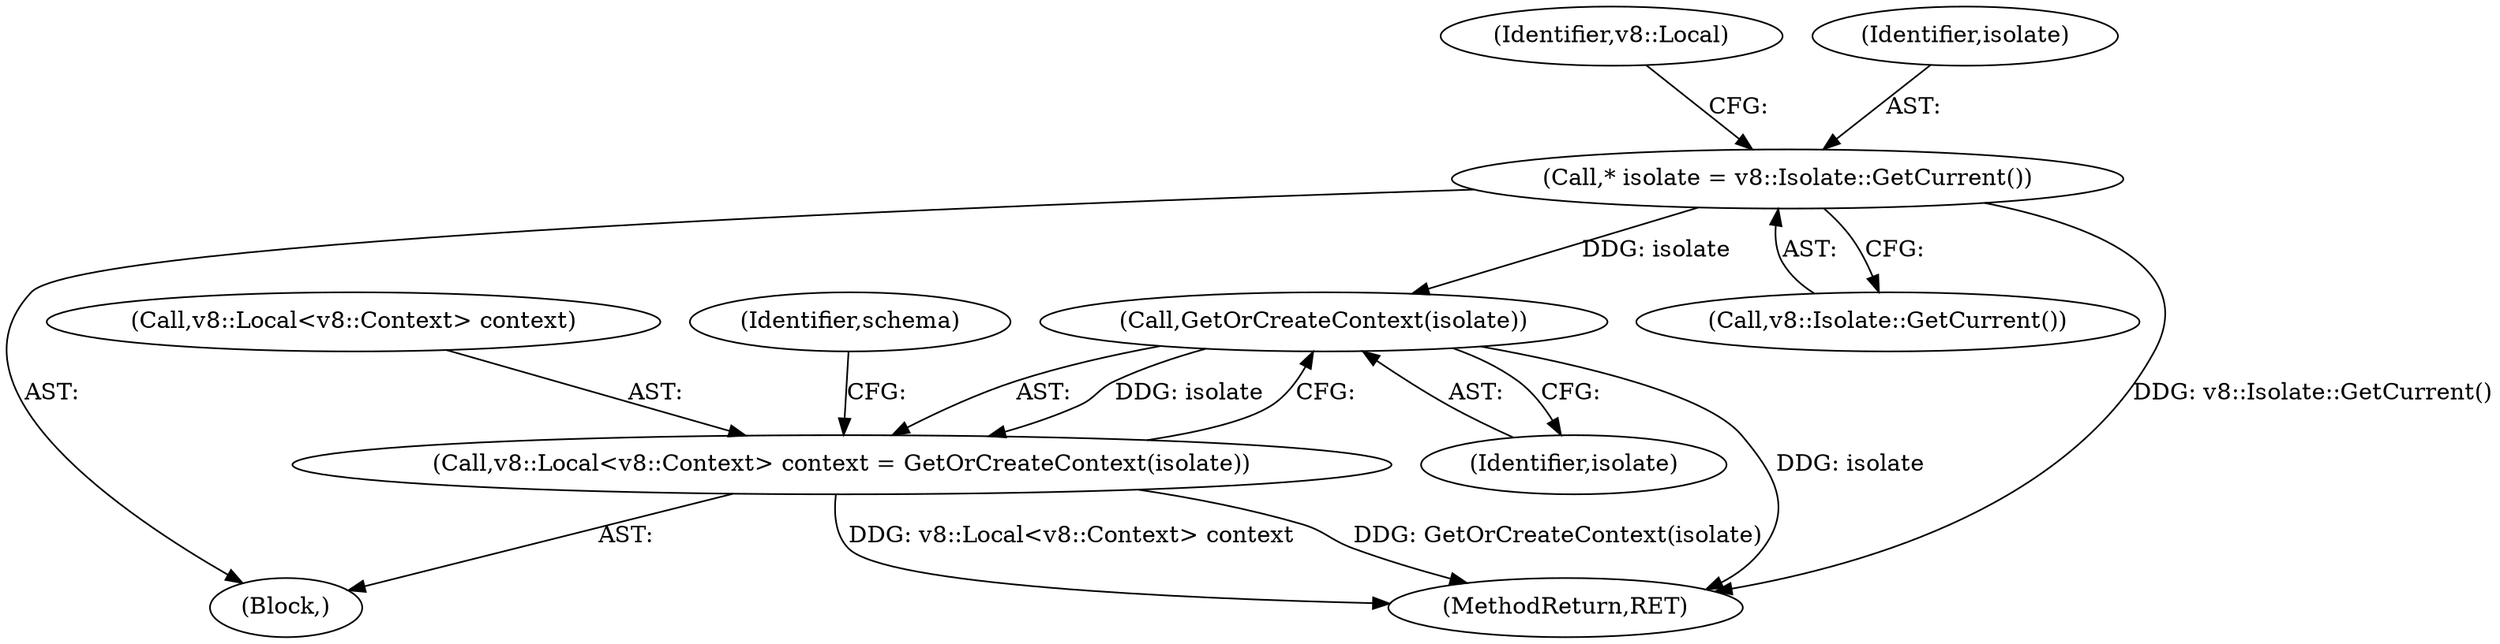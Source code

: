 digraph "0_Chrome_5fb2548448bd1b76a59d941b729d7a7f90d53bc8@pointer" {
"1000133" [label="(Call,GetOrCreateContext(isolate))"];
"1000123" [label="(Call,* isolate = v8::Isolate::GetCurrent())"];
"1000127" [label="(Call,v8::Local<v8::Context> context = GetOrCreateContext(isolate))"];
"1000128" [label="(Call,v8::Local<v8::Context> context)"];
"1000102" [label="(Block,)"];
"1000129" [label="(Identifier,v8::Local)"];
"1000125" [label="(Call,v8::Isolate::GetCurrent())"];
"1000124" [label="(Identifier,isolate)"];
"1000167" [label="(MethodReturn,RET)"];
"1000133" [label="(Call,GetOrCreateContext(isolate))"];
"1000123" [label="(Call,* isolate = v8::Isolate::GetCurrent())"];
"1000134" [label="(Identifier,isolate)"];
"1000127" [label="(Call,v8::Local<v8::Context> context = GetOrCreateContext(isolate))"];
"1000138" [label="(Identifier,schema)"];
"1000133" -> "1000127"  [label="AST: "];
"1000133" -> "1000134"  [label="CFG: "];
"1000134" -> "1000133"  [label="AST: "];
"1000127" -> "1000133"  [label="CFG: "];
"1000133" -> "1000167"  [label="DDG: isolate"];
"1000133" -> "1000127"  [label="DDG: isolate"];
"1000123" -> "1000133"  [label="DDG: isolate"];
"1000123" -> "1000102"  [label="AST: "];
"1000123" -> "1000125"  [label="CFG: "];
"1000124" -> "1000123"  [label="AST: "];
"1000125" -> "1000123"  [label="AST: "];
"1000129" -> "1000123"  [label="CFG: "];
"1000123" -> "1000167"  [label="DDG: v8::Isolate::GetCurrent()"];
"1000127" -> "1000102"  [label="AST: "];
"1000128" -> "1000127"  [label="AST: "];
"1000138" -> "1000127"  [label="CFG: "];
"1000127" -> "1000167"  [label="DDG: GetOrCreateContext(isolate)"];
"1000127" -> "1000167"  [label="DDG: v8::Local<v8::Context> context"];
}
